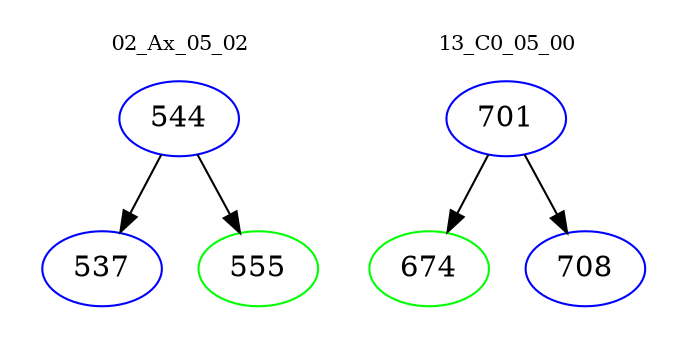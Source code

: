digraph{
subgraph cluster_0 {
color = white
label = "02_Ax_05_02";
fontsize=10;
T0_544 [label="544", color="blue"]
T0_544 -> T0_537 [color="black"]
T0_537 [label="537", color="blue"]
T0_544 -> T0_555 [color="black"]
T0_555 [label="555", color="green"]
}
subgraph cluster_1 {
color = white
label = "13_C0_05_00";
fontsize=10;
T1_701 [label="701", color="blue"]
T1_701 -> T1_674 [color="black"]
T1_674 [label="674", color="green"]
T1_701 -> T1_708 [color="black"]
T1_708 [label="708", color="blue"]
}
}
